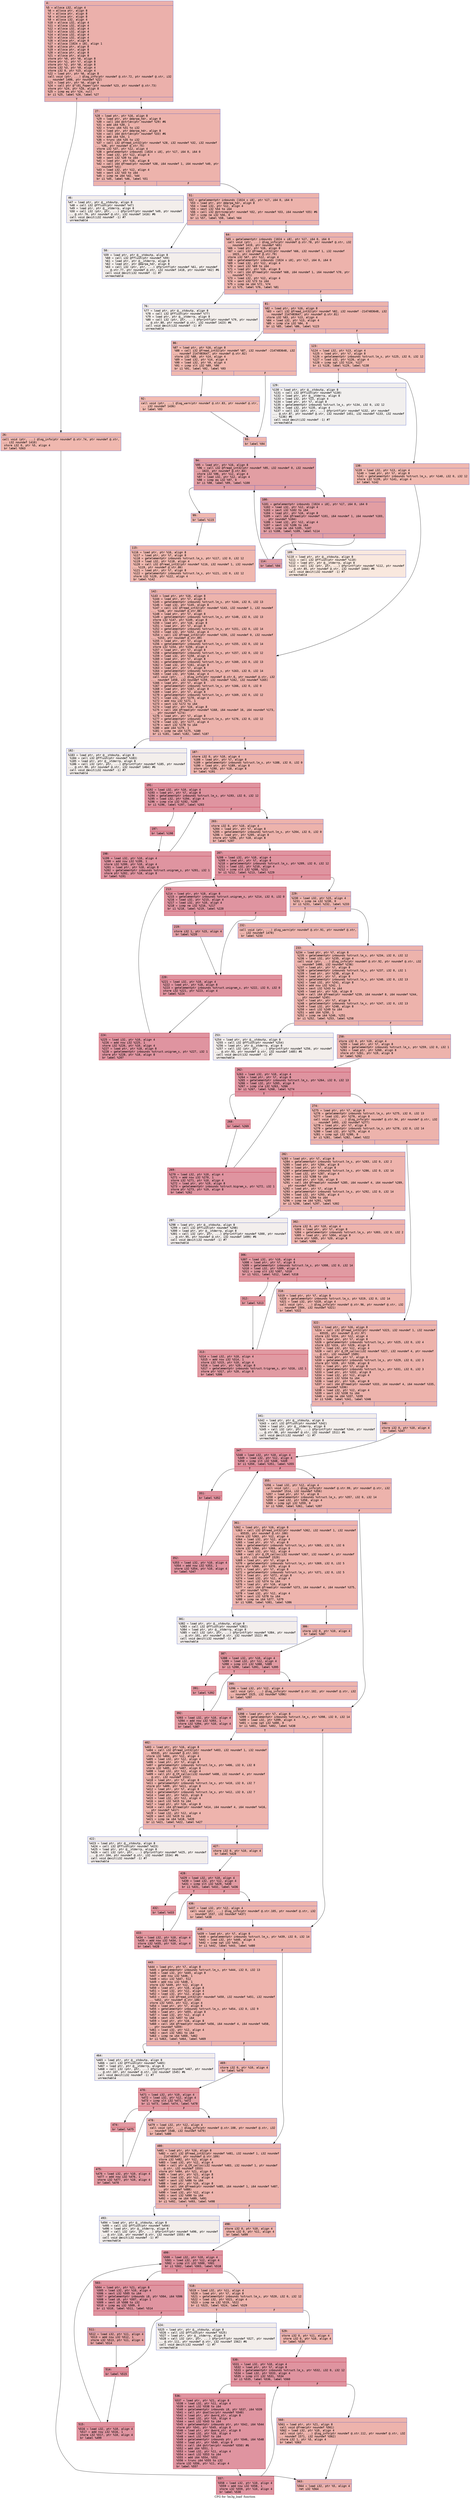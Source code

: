 digraph "CFG for 'lm3g_load' function" {
	label="CFG for 'lm3g_load' function";

	Node0x60000252ead0 [shape=record,color="#3d50c3ff", style=filled, fillcolor="#d24b4070" fontname="Courier",label="{4:\l|  %5 = alloca i32, align 4\l  %6 = alloca ptr, align 8\l  %7 = alloca ptr, align 8\l  %8 = alloca ptr, align 8\l  %9 = alloca i32, align 4\l  %10 = alloca i32, align 4\l  %11 = alloca i32, align 4\l  %12 = alloca i32, align 4\l  %13 = alloca i32, align 4\l  %14 = alloca i32, align 4\l  %15 = alloca i32, align 4\l  %16 = alloca ptr, align 8\l  %17 = alloca [1024 x i8], align 1\l  %18 = alloca ptr, align 8\l  %19 = alloca ptr, align 8\l  %20 = alloca ptr, align 8\l  %21 = alloca ptr, align 8\l  store ptr %0, ptr %6, align 8\l  store ptr %1, ptr %7, align 8\l  store ptr %2, ptr %8, align 8\l  store i32 %3, ptr %9, align 4\l  store i32 0, ptr %15, align 4\l  %22 = load ptr, ptr %6, align 8\l  call void (ptr, ...) @log_info(ptr noundef @.str.72, ptr noundef @.str, i32\l... noundef 1406, ptr noundef %22)\l  %23 = load ptr, ptr %6, align 8\l  %24 = call ptr @\"\\01_fopen\"(ptr noundef %23, ptr noundef @.str.73)\l  store ptr %24, ptr %16, align 8\l  %25 = icmp eq ptr %24, null\l  br i1 %25, label %26, label %27\l|{<s0>T|<s1>F}}"];
	Node0x60000252ead0:s0 -> Node0x60000252ecb0[tooltip="4 -> 26\nProbability 37.50%" ];
	Node0x60000252ead0:s1 -> Node0x60000252ed00[tooltip="4 -> 27\nProbability 62.50%" ];
	Node0x60000252ecb0 [shape=record,color="#3d50c3ff", style=filled, fillcolor="#dc5d4a70" fontname="Courier",label="{26:\l|  call void (ptr, ...) @log_info(ptr noundef @.str.74, ptr noundef @.str,\l... i32 noundef 1410)\l  store i32 0, ptr %5, align 4\l  br label %563\l}"];
	Node0x60000252ecb0 -> Node0x600002530a00[tooltip="26 -> 563\nProbability 100.00%" ];
	Node0x60000252ed00 [shape=record,color="#3d50c3ff", style=filled, fillcolor="#d6524470" fontname="Courier",label="{27:\l|  %28 = load ptr, ptr %16, align 8\l  %29 = load ptr, ptr @darpa_hdr, align 8\l  %30 = call i64 @strlen(ptr noundef %29) #6\l  %31 = add i64 %30, 1\l  %32 = trunc i64 %31 to i32\l  %33 = load ptr, ptr @darpa_hdr, align 8\l  %34 = call i64 @strlen(ptr noundef %33) #6\l  %35 = add i64 %34, 1\l  %36 = trunc i64 %35 to i32\l  %37 = call i32 @fread_int32(ptr noundef %28, i32 noundef %32, i32 noundef\l... %36, ptr noundef @.str.75)\l  store i32 %37, ptr %12, align 4\l  %38 = getelementptr inbounds [1024 x i8], ptr %17, i64 0, i64 0\l  %39 = load i32, ptr %12, align 4\l  %40 = sext i32 %39 to i64\l  %41 = load ptr, ptr %16, align 8\l  %42 = call i64 @fread(ptr noundef %38, i64 noundef 1, i64 noundef %40, ptr\l... noundef %41)\l  %43 = load i32, ptr %12, align 4\l  %44 = sext i32 %43 to i64\l  %45 = icmp ne i64 %42, %44\l  br i1 %45, label %46, label %51\l|{<s0>T|<s1>F}}"];
	Node0x60000252ed00:s0 -> Node0x60000252ed50[tooltip="27 -> 46\nProbability 0.00%" ];
	Node0x60000252ed00:s1 -> Node0x60000252eda0[tooltip="27 -> 51\nProbability 100.00%" ];
	Node0x60000252ed50 [shape=record,color="#3d50c3ff", style=filled, fillcolor="#e5d8d170" fontname="Courier",label="{46:\l|  %47 = load ptr, ptr @__stdoutp, align 8\l  %48 = call i32 @fflush(ptr noundef %47)\l  %49 = load ptr, ptr @__stderrp, align 8\l  %50 = call i32 (ptr, ptr, ...) @fprintf(ptr noundef %49, ptr noundef\l... @.str.76, ptr noundef @.str, i32 noundef 1416) #6\l  call void @exit(i32 noundef -1) #7\l  unreachable\l}"];
	Node0x60000252eda0 [shape=record,color="#3d50c3ff", style=filled, fillcolor="#d6524470" fontname="Courier",label="{51:\l|  %52 = getelementptr inbounds [1024 x i8], ptr %17, i64 0, i64 0\l  %53 = load ptr, ptr @darpa_hdr, align 8\l  %54 = load i32, ptr %12, align 4\l  %55 = sext i32 %54 to i64\l  %56 = call i32 @strncmp(ptr noundef %52, ptr noundef %53, i64 noundef %55) #6\l  %57 = icmp ne i32 %56, 0\l  br i1 %57, label %58, label %64\l|{<s0>T|<s1>F}}"];
	Node0x60000252eda0:s0 -> Node0x60000252edf0[tooltip="51 -> 58\nProbability 0.00%" ];
	Node0x60000252eda0:s1 -> Node0x60000252ee40[tooltip="51 -> 64\nProbability 100.00%" ];
	Node0x60000252edf0 [shape=record,color="#3d50c3ff", style=filled, fillcolor="#e5d8d170" fontname="Courier",label="{58:\l|  %59 = load ptr, ptr @__stdoutp, align 8\l  %60 = call i32 @fflush(ptr noundef %59)\l  %61 = load ptr, ptr @__stderrp, align 8\l  %62 = load ptr, ptr @darpa_hdr, align 8\l  %63 = call i32 (ptr, ptr, ...) @fprintf(ptr noundef %61, ptr noundef\l... @.str.77, ptr noundef @.str, i32 noundef 1418, ptr noundef %62) #6\l  call void @exit(i32 noundef -1) #7\l  unreachable\l}"];
	Node0x60000252ee40 [shape=record,color="#3d50c3ff", style=filled, fillcolor="#d6524470" fontname="Courier",label="{64:\l|  %65 = getelementptr inbounds [1024 x i8], ptr %17, i64 0, i64 0\l  call void (ptr, ...) @log_info(ptr noundef @.str.78, ptr noundef @.str, i32\l... noundef 1419, ptr noundef %65)\l  %66 = load ptr, ptr %16, align 8\l  %67 = call i32 @fread_int32(ptr noundef %66, i32 noundef 1, i32 noundef\l... 1023, ptr noundef @.str.79)\l  store i32 %67, ptr %12, align 4\l  %68 = getelementptr inbounds [1024 x i8], ptr %17, i64 0, i64 0\l  %69 = load i32, ptr %12, align 4\l  %70 = sext i32 %69 to i64\l  %71 = load ptr, ptr %16, align 8\l  %72 = call i64 @fread(ptr noundef %68, i64 noundef 1, i64 noundef %70, ptr\l... noundef %71)\l  %73 = load i32, ptr %12, align 4\l  %74 = sext i32 %73 to i64\l  %75 = icmp ne i64 %72, %74\l  br i1 %75, label %76, label %81\l|{<s0>T|<s1>F}}"];
	Node0x60000252ee40:s0 -> Node0x60000252ee90[tooltip="64 -> 76\nProbability 0.00%" ];
	Node0x60000252ee40:s1 -> Node0x60000252eee0[tooltip="64 -> 81\nProbability 100.00%" ];
	Node0x60000252ee90 [shape=record,color="#3d50c3ff", style=filled, fillcolor="#e5d8d170" fontname="Courier",label="{76:\l|  %77 = load ptr, ptr @__stdoutp, align 8\l  %78 = call i32 @fflush(ptr noundef %77)\l  %79 = load ptr, ptr @__stderrp, align 8\l  %80 = call i32 (ptr, ptr, ...) @fprintf(ptr noundef %79, ptr noundef\l... @.str.80, ptr noundef @.str, i32 noundef 1423) #6\l  call void @exit(i32 noundef -1) #7\l  unreachable\l}"];
	Node0x60000252eee0 [shape=record,color="#3d50c3ff", style=filled, fillcolor="#d6524470" fontname="Courier",label="{81:\l|  %82 = load ptr, ptr %16, align 8\l  %83 = call i32 @fread_int32(ptr noundef %82, i32 noundef -2147483648, i32\l... noundef 2147483647, ptr noundef @.str.81)\l  store i32 %83, ptr %13, align 4\l  %84 = load i32, ptr %13, align 4\l  %85 = icmp sle i32 %84, 0\l  br i1 %85, label %86, label %123\l|{<s0>T|<s1>F}}"];
	Node0x60000252eee0:s0 -> Node0x60000252ef30[tooltip="81 -> 86\nProbability 50.00%" ];
	Node0x60000252eee0:s1 -> Node0x60000252f200[tooltip="81 -> 123\nProbability 50.00%" ];
	Node0x60000252ef30 [shape=record,color="#3d50c3ff", style=filled, fillcolor="#dc5d4a70" fontname="Courier",label="{86:\l|  %87 = load ptr, ptr %16, align 8\l  %88 = call i32 @fread_int32(ptr noundef %87, i32 noundef -2147483648, i32\l... noundef 2147483647, ptr noundef @.str.82)\l  store i32 %88, ptr %14, align 4\l  %89 = load i32, ptr %14, align 4\l  %90 = load i32, ptr %9, align 4\l  %91 = icmp slt i32 %89, %90\l  br i1 %91, label %92, label %93\l|{<s0>T|<s1>F}}"];
	Node0x60000252ef30:s0 -> Node0x60000252ef80[tooltip="86 -> 92\nProbability 50.00%" ];
	Node0x60000252ef30:s1 -> Node0x60000252efd0[tooltip="86 -> 93\nProbability 50.00%" ];
	Node0x60000252ef80 [shape=record,color="#3d50c3ff", style=filled, fillcolor="#e1675170" fontname="Courier",label="{92:\l|  call void (ptr, ...) @log_warn(ptr noundef @.str.83, ptr noundef @.str,\l... i32 noundef 1436)\l  br label %93\l}"];
	Node0x60000252ef80 -> Node0x60000252efd0[tooltip="92 -> 93\nProbability 100.00%" ];
	Node0x60000252efd0 [shape=record,color="#3d50c3ff", style=filled, fillcolor="#dc5d4a70" fontname="Courier",label="{93:\l|  br label %94\l}"];
	Node0x60000252efd0 -> Node0x60000252f020[tooltip="93 -> 94\nProbability 100.00%" ];
	Node0x60000252f020 [shape=record,color="#3d50c3ff", style=filled, fillcolor="#be242e70" fontname="Courier",label="{94:\l|  %95 = load ptr, ptr %16, align 8\l  %96 = call i32 @fread_int32(ptr noundef %95, i32 noundef 0, i32 noundef\l... 1023, ptr noundef @.str.84)\l  store i32 %96, ptr %12, align 4\l  %97 = load i32, ptr %12, align 4\l  %98 = icmp eq i32 %97, 0\l  br i1 %98, label %99, label %100\l|{<s0>T|<s1>F}}"];
	Node0x60000252f020:s0 -> Node0x60000252f070[tooltip="94 -> 99\nProbability 3.12%" ];
	Node0x60000252f020:s1 -> Node0x60000252f0c0[tooltip="94 -> 100\nProbability 96.88%" ];
	Node0x60000252f070 [shape=record,color="#3d50c3ff", style=filled, fillcolor="#dc5d4a70" fontname="Courier",label="{99:\l|  br label %115\l}"];
	Node0x60000252f070 -> Node0x60000252f1b0[tooltip="99 -> 115\nProbability 100.00%" ];
	Node0x60000252f0c0 [shape=record,color="#3d50c3ff", style=filled, fillcolor="#be242e70" fontname="Courier",label="{100:\l|  %101 = getelementptr inbounds [1024 x i8], ptr %17, i64 0, i64 0\l  %102 = load i32, ptr %12, align 4\l  %103 = sext i32 %102 to i64\l  %104 = load ptr, ptr %16, align 8\l  %105 = call i64 @fread(ptr noundef %101, i64 noundef 1, i64 noundef %103,\l... ptr noundef %104)\l  %106 = load i32, ptr %12, align 4\l  %107 = sext i32 %106 to i64\l  %108 = icmp ne i64 %105, %107\l  br i1 %108, label %109, label %114\l|{<s0>T|<s1>F}}"];
	Node0x60000252f0c0:s0 -> Node0x60000252f110[tooltip="100 -> 109\nProbability 0.00%" ];
	Node0x60000252f0c0:s1 -> Node0x60000252f160[tooltip="100 -> 114\nProbability 100.00%" ];
	Node0x60000252f110 [shape=record,color="#3d50c3ff", style=filled, fillcolor="#f2cab570" fontname="Courier",label="{109:\l|  %110 = load ptr, ptr @__stdoutp, align 8\l  %111 = call i32 @fflush(ptr noundef %110)\l  %112 = load ptr, ptr @__stderrp, align 8\l  %113 = call i32 (ptr, ptr, ...) @fprintf(ptr noundef %112, ptr noundef\l... @.str.85, ptr noundef @.str, i32 noundef 1444) #6\l  call void @exit(i32 noundef -1) #7\l  unreachable\l}"];
	Node0x60000252f160 [shape=record,color="#3d50c3ff", style=filled, fillcolor="#be242e70" fontname="Courier",label="{114:\l|  br label %94\l}"];
	Node0x60000252f160 -> Node0x60000252f020[tooltip="114 -> 94\nProbability 100.00%" ];
	Node0x60000252f1b0 [shape=record,color="#3d50c3ff", style=filled, fillcolor="#dc5d4a70" fontname="Courier",label="{115:\l|  %116 = load ptr, ptr %16, align 8\l  %117 = load ptr, ptr %7, align 8\l  %118 = getelementptr inbounds %struct.lm_s, ptr %117, i32 0, i32 12\l  %119 = load i32, ptr %118, align 4\l  %120 = call i32 @fread_int32(ptr noundef %116, i32 noundef 1, i32 noundef\l... %119, ptr noundef @.str.86)\l  %121 = load ptr, ptr %7, align 8\l  %122 = getelementptr inbounds %struct.lm_s, ptr %121, i32 0, i32 12\l  store i32 %120, ptr %122, align 4\l  br label %142\l}"];
	Node0x60000252f1b0 -> Node0x60000252f2f0[tooltip="115 -> 142\nProbability 100.00%" ];
	Node0x60000252f200 [shape=record,color="#3d50c3ff", style=filled, fillcolor="#dc5d4a70" fontname="Courier",label="{123:\l|  %124 = load i32, ptr %13, align 4\l  %125 = load ptr, ptr %7, align 8\l  %126 = getelementptr inbounds %struct.lm_s, ptr %125, i32 0, i32 12\l  %127 = load i32, ptr %126, align 4\l  %128 = icmp sgt i32 %124, %127\l  br i1 %128, label %129, label %138\l|{<s0>T|<s1>F}}"];
	Node0x60000252f200:s0 -> Node0x60000252f250[tooltip="123 -> 129\nProbability 0.00%" ];
	Node0x60000252f200:s1 -> Node0x60000252f2a0[tooltip="123 -> 138\nProbability 100.00%" ];
	Node0x60000252f250 [shape=record,color="#3d50c3ff", style=filled, fillcolor="#e0dbd870" fontname="Courier",label="{129:\l|  %130 = load ptr, ptr @__stdoutp, align 8\l  %131 = call i32 @fflush(ptr noundef %130)\l  %132 = load ptr, ptr @__stderrp, align 8\l  %133 = load i32, ptr %13, align 4\l  %134 = load ptr, ptr %7, align 8\l  %135 = getelementptr inbounds %struct.lm_s, ptr %134, i32 0, i32 12\l  %136 = load i32, ptr %135, align 4\l  %137 = call i32 (ptr, ptr, ...) @fprintf(ptr noundef %132, ptr noundef\l... @.str.87, ptr noundef @.str, i32 noundef 1451, i32 noundef %133, i32 noundef\l... %136) #6\l  call void @exit(i32 noundef -1) #7\l  unreachable\l}"];
	Node0x60000252f2a0 [shape=record,color="#3d50c3ff", style=filled, fillcolor="#dc5d4a70" fontname="Courier",label="{138:\l|  %139 = load i32, ptr %13, align 4\l  %140 = load ptr, ptr %7, align 8\l  %141 = getelementptr inbounds %struct.lm_s, ptr %140, i32 0, i32 12\l  store i32 %139, ptr %141, align 4\l  br label %142\l}"];
	Node0x60000252f2a0 -> Node0x60000252f2f0[tooltip="138 -> 142\nProbability 100.00%" ];
	Node0x60000252f2f0 [shape=record,color="#3d50c3ff", style=filled, fillcolor="#d6524470" fontname="Courier",label="{142:\l|  %143 = load ptr, ptr %16, align 8\l  %144 = load ptr, ptr %7, align 8\l  %145 = getelementptr inbounds %struct.lm_s, ptr %144, i32 0, i32 13\l  %146 = load i32, ptr %145, align 8\l  %147 = call i32 @fread_int32(ptr noundef %143, i32 noundef 1, i32 noundef\l... %146, ptr noundef @.str.88)\l  %148 = load ptr, ptr %7, align 8\l  %149 = getelementptr inbounds %struct.lm_s, ptr %148, i32 0, i32 13\l  store i32 %147, ptr %149, align 8\l  %150 = load ptr, ptr %16, align 8\l  %151 = load ptr, ptr %7, align 8\l  %152 = getelementptr inbounds %struct.lm_s, ptr %151, i32 0, i32 14\l  %153 = load i32, ptr %152, align 4\l  %154 = call i32 @fread_int32(ptr noundef %150, i32 noundef 0, i32 noundef\l... %153, ptr noundef @.str.89)\l  %155 = load ptr, ptr %7, align 8\l  %156 = getelementptr inbounds %struct.lm_s, ptr %155, i32 0, i32 14\l  store i32 %154, ptr %156, align 4\l  %157 = load ptr, ptr %7, align 8\l  %158 = getelementptr inbounds %struct.lm_s, ptr %157, i32 0, i32 12\l  %159 = load i32, ptr %158, align 4\l  %160 = load ptr, ptr %7, align 8\l  %161 = getelementptr inbounds %struct.lm_s, ptr %160, i32 0, i32 13\l  %162 = load i32, ptr %161, align 8\l  %163 = load ptr, ptr %7, align 8\l  %164 = getelementptr inbounds %struct.lm_s, ptr %163, i32 0, i32 14\l  %165 = load i32, ptr %164, align 4\l  call void (ptr, ...) @log_info(ptr noundef @.str.6, ptr noundef @.str, i32\l... noundef 1458, i32 noundef %159, i32 noundef %162, i32 noundef %165)\l  %166 = load ptr, ptr %7, align 8\l  %167 = getelementptr inbounds %struct.lm_s, ptr %166, i32 0, i32 0\l  %168 = load ptr, ptr %167, align 8\l  %169 = load ptr, ptr %7, align 8\l  %170 = getelementptr inbounds %struct.lm_s, ptr %169, i32 0, i32 12\l  %171 = load i32, ptr %170, align 4\l  %172 = add nsw i32 %171, 1\l  %173 = sext i32 %172 to i64\l  %174 = load ptr, ptr %16, align 8\l  %175 = call i64 @fread(ptr noundef %168, i64 noundef 16, i64 noundef %173,\l... ptr noundef %174)\l  %176 = load ptr, ptr %7, align 8\l  %177 = getelementptr inbounds %struct.lm_s, ptr %176, i32 0, i32 12\l  %178 = load i32, ptr %177, align 4\l  %179 = sext i32 %178 to i64\l  %180 = add i64 %179, 1\l  %181 = icmp ne i64 %175, %180\l  br i1 %181, label %182, label %187\l|{<s0>T|<s1>F}}"];
	Node0x60000252f2f0:s0 -> Node0x60000252f340[tooltip="142 -> 182\nProbability 0.00%" ];
	Node0x60000252f2f0:s1 -> Node0x60000252f390[tooltip="142 -> 187\nProbability 100.00%" ];
	Node0x60000252f340 [shape=record,color="#3d50c3ff", style=filled, fillcolor="#e5d8d170" fontname="Courier",label="{182:\l|  %183 = load ptr, ptr @__stdoutp, align 8\l  %184 = call i32 @fflush(ptr noundef %183)\l  %185 = load ptr, ptr @__stderrp, align 8\l  %186 = call i32 (ptr, ptr, ...) @fprintf(ptr noundef %185, ptr noundef\l... @.str.90, ptr noundef @.str, i32 noundef 1464) #6\l  call void @exit(i32 noundef -1) #7\l  unreachable\l}"];
	Node0x60000252f390 [shape=record,color="#3d50c3ff", style=filled, fillcolor="#d6524470" fontname="Courier",label="{187:\l|  store i32 0, ptr %10, align 4\l  %188 = load ptr, ptr %7, align 8\l  %189 = getelementptr inbounds %struct.lm_s, ptr %188, i32 0, i32 0\l  %190 = load ptr, ptr %189, align 8\l  store ptr %190, ptr %18, align 8\l  br label %191\l}"];
	Node0x60000252f390 -> Node0x60000252f3e0[tooltip="187 -> 191\nProbability 100.00%" ];
	Node0x60000252f3e0 [shape=record,color="#b70d28ff", style=filled, fillcolor="#b70d2870" fontname="Courier",label="{191:\l|  %192 = load i32, ptr %10, align 4\l  %193 = load ptr, ptr %7, align 8\l  %194 = getelementptr inbounds %struct.lm_s, ptr %193, i32 0, i32 12\l  %195 = load i32, ptr %194, align 4\l  %196 = icmp sle i32 %192, %195\l  br i1 %196, label %197, label %203\l|{<s0>T|<s1>F}}"];
	Node0x60000252f3e0:s0 -> Node0x60000252f430[tooltip="191 -> 197\nProbability 96.88%" ];
	Node0x60000252f3e0:s1 -> Node0x60000252f4d0[tooltip="191 -> 203\nProbability 3.12%" ];
	Node0x60000252f430 [shape=record,color="#b70d28ff", style=filled, fillcolor="#b70d2870" fontname="Courier",label="{197:\l|  br label %198\l}"];
	Node0x60000252f430 -> Node0x60000252f480[tooltip="197 -> 198\nProbability 100.00%" ];
	Node0x60000252f480 [shape=record,color="#b70d28ff", style=filled, fillcolor="#b70d2870" fontname="Courier",label="{198:\l|  %199 = load i32, ptr %10, align 4\l  %200 = add nsw i32 %199, 1\l  store i32 %200, ptr %10, align 4\l  %201 = load ptr, ptr %18, align 8\l  %202 = getelementptr inbounds %struct.unigram_s, ptr %201, i32 1\l  store ptr %202, ptr %18, align 8\l  br label %191\l}"];
	Node0x60000252f480 -> Node0x60000252f3e0[tooltip="198 -> 191\nProbability 100.00%" ];
	Node0x60000252f4d0 [shape=record,color="#3d50c3ff", style=filled, fillcolor="#d6524470" fontname="Courier",label="{203:\l|  store i32 0, ptr %10, align 4\l  %204 = load ptr, ptr %7, align 8\l  %205 = getelementptr inbounds %struct.lm_s, ptr %204, i32 0, i32 0\l  %206 = load ptr, ptr %205, align 8\l  store ptr %206, ptr %18, align 8\l  br label %207\l}"];
	Node0x60000252f4d0 -> Node0x60000252f520[tooltip="203 -> 207\nProbability 100.00%" ];
	Node0x60000252f520 [shape=record,color="#b70d28ff", style=filled, fillcolor="#b70d2870" fontname="Courier",label="{207:\l|  %208 = load i32, ptr %10, align 4\l  %209 = load ptr, ptr %7, align 8\l  %210 = getelementptr inbounds %struct.lm_s, ptr %209, i32 0, i32 12\l  %211 = load i32, ptr %210, align 4\l  %212 = icmp slt i32 %208, %211\l  br i1 %212, label %213, label %229\l|{<s0>T|<s1>F}}"];
	Node0x60000252f520:s0 -> Node0x60000252f570[tooltip="207 -> 213\nProbability 96.88%" ];
	Node0x60000252f520:s1 -> Node0x60000252f6b0[tooltip="207 -> 229\nProbability 3.12%" ];
	Node0x60000252f570 [shape=record,color="#b70d28ff", style=filled, fillcolor="#b70d2870" fontname="Courier",label="{213:\l|  %214 = load ptr, ptr %18, align 8\l  %215 = getelementptr inbounds %struct.unigram_s, ptr %214, i32 0, i32 0\l  %216 = load i32, ptr %215, align 4\l  %217 = load i32, ptr %10, align 4\l  %218 = icmp ne i32 %216, %217\l  br i1 %218, label %219, label %220\l|{<s0>T|<s1>F}}"];
	Node0x60000252f570:s0 -> Node0x60000252f5c0[tooltip="213 -> 219\nProbability 50.00%" ];
	Node0x60000252f570:s1 -> Node0x60000252f610[tooltip="213 -> 220\nProbability 50.00%" ];
	Node0x60000252f5c0 [shape=record,color="#3d50c3ff", style=filled, fillcolor="#be242e70" fontname="Courier",label="{219:\l|  store i32 1, ptr %15, align 4\l  br label %220\l}"];
	Node0x60000252f5c0 -> Node0x60000252f610[tooltip="219 -> 220\nProbability 100.00%" ];
	Node0x60000252f610 [shape=record,color="#b70d28ff", style=filled, fillcolor="#b70d2870" fontname="Courier",label="{220:\l|  %221 = load i32, ptr %10, align 4\l  %222 = load ptr, ptr %18, align 8\l  %223 = getelementptr inbounds %struct.unigram_s, ptr %222, i32 0, i32 0\l  store i32 %221, ptr %223, align 4\l  br label %224\l}"];
	Node0x60000252f610 -> Node0x60000252f660[tooltip="220 -> 224\nProbability 100.00%" ];
	Node0x60000252f660 [shape=record,color="#b70d28ff", style=filled, fillcolor="#b70d2870" fontname="Courier",label="{224:\l|  %225 = load i32, ptr %10, align 4\l  %226 = add nsw i32 %225, 1\l  store i32 %226, ptr %10, align 4\l  %227 = load ptr, ptr %18, align 8\l  %228 = getelementptr inbounds %struct.unigram_s, ptr %227, i32 1\l  store ptr %228, ptr %18, align 8\l  br label %207\l}"];
	Node0x60000252f660 -> Node0x60000252f520[tooltip="224 -> 207\nProbability 100.00%" ];
	Node0x60000252f6b0 [shape=record,color="#3d50c3ff", style=filled, fillcolor="#d6524470" fontname="Courier",label="{229:\l|  %230 = load i32, ptr %15, align 4\l  %231 = icmp ne i32 %230, 0\l  br i1 %231, label %232, label %233\l|{<s0>T|<s1>F}}"];
	Node0x60000252f6b0:s0 -> Node0x60000252f700[tooltip="229 -> 232\nProbability 62.50%" ];
	Node0x60000252f6b0:s1 -> Node0x60000252f750[tooltip="229 -> 233\nProbability 37.50%" ];
	Node0x60000252f700 [shape=record,color="#3d50c3ff", style=filled, fillcolor="#d8564670" fontname="Courier",label="{232:\l|  call void (ptr, ...) @log_warn(ptr noundef @.str.91, ptr noundef @.str,\l... i32 noundef 1478)\l  br label %233\l}"];
	Node0x60000252f700 -> Node0x60000252f750[tooltip="232 -> 233\nProbability 100.00%" ];
	Node0x60000252f750 [shape=record,color="#3d50c3ff", style=filled, fillcolor="#d6524470" fontname="Courier",label="{233:\l|  %234 = load ptr, ptr %7, align 8\l  %235 = getelementptr inbounds %struct.lm_s, ptr %234, i32 0, i32 12\l  %236 = load i32, ptr %235, align 4\l  call void (ptr, ...) @log_info(ptr noundef @.str.92, ptr noundef @.str, i32\l... noundef 1480, i32 noundef %236)\l  %237 = load ptr, ptr %7, align 8\l  %238 = getelementptr inbounds %struct.lm_s, ptr %237, i32 0, i32 1\l  %239 = load ptr, ptr %238, align 8\l  %240 = load ptr, ptr %7, align 8\l  %241 = getelementptr inbounds %struct.lm_s, ptr %240, i32 0, i32 13\l  %242 = load i32, ptr %241, align 8\l  %243 = add nsw i32 %242, 1\l  %244 = sext i32 %243 to i64\l  %245 = load ptr, ptr %16, align 8\l  %246 = call i64 @fread(ptr noundef %239, i64 noundef 8, i64 noundef %244,\l... ptr noundef %245)\l  %247 = load ptr, ptr %7, align 8\l  %248 = getelementptr inbounds %struct.lm_s, ptr %247, i32 0, i32 13\l  %249 = load i32, ptr %248, align 8\l  %250 = sext i32 %249 to i64\l  %251 = add i64 %250, 1\l  %252 = icmp ne i64 %246, %251\l  br i1 %252, label %253, label %258\l|{<s0>T|<s1>F}}"];
	Node0x60000252f750:s0 -> Node0x60000252f7a0[tooltip="233 -> 253\nProbability 0.00%" ];
	Node0x60000252f750:s1 -> Node0x60000252f7f0[tooltip="233 -> 258\nProbability 100.00%" ];
	Node0x60000252f7a0 [shape=record,color="#3d50c3ff", style=filled, fillcolor="#e5d8d170" fontname="Courier",label="{253:\l|  %254 = load ptr, ptr @__stdoutp, align 8\l  %255 = call i32 @fflush(ptr noundef %254)\l  %256 = load ptr, ptr @__stderrp, align 8\l  %257 = call i32 (ptr, ptr, ...) @fprintf(ptr noundef %256, ptr noundef\l... @.str.93, ptr noundef @.str, i32 noundef 1485) #6\l  call void @exit(i32 noundef -1) #7\l  unreachable\l}"];
	Node0x60000252f7f0 [shape=record,color="#3d50c3ff", style=filled, fillcolor="#d6524470" fontname="Courier",label="{258:\l|  store i32 0, ptr %10, align 4\l  %259 = load ptr, ptr %7, align 8\l  %260 = getelementptr inbounds %struct.lm_s, ptr %259, i32 0, i32 1\l  %261 = load ptr, ptr %260, align 8\l  store ptr %261, ptr %19, align 8\l  br label %262\l}"];
	Node0x60000252f7f0 -> Node0x60000252f840[tooltip="258 -> 262\nProbability 100.00%" ];
	Node0x60000252f840 [shape=record,color="#b70d28ff", style=filled, fillcolor="#b70d2870" fontname="Courier",label="{262:\l|  %263 = load i32, ptr %10, align 4\l  %264 = load ptr, ptr %7, align 8\l  %265 = getelementptr inbounds %struct.lm_s, ptr %264, i32 0, i32 13\l  %266 = load i32, ptr %265, align 8\l  %267 = icmp sle i32 %263, %266\l  br i1 %267, label %268, label %274\l|{<s0>T|<s1>F}}"];
	Node0x60000252f840:s0 -> Node0x60000252f890[tooltip="262 -> 268\nProbability 96.88%" ];
	Node0x60000252f840:s1 -> Node0x60000252f930[tooltip="262 -> 274\nProbability 3.12%" ];
	Node0x60000252f890 [shape=record,color="#b70d28ff", style=filled, fillcolor="#b70d2870" fontname="Courier",label="{268:\l|  br label %269\l}"];
	Node0x60000252f890 -> Node0x60000252f8e0[tooltip="268 -> 269\nProbability 100.00%" ];
	Node0x60000252f8e0 [shape=record,color="#b70d28ff", style=filled, fillcolor="#b70d2870" fontname="Courier",label="{269:\l|  %270 = load i32, ptr %10, align 4\l  %271 = add nsw i32 %270, 1\l  store i32 %271, ptr %10, align 4\l  %272 = load ptr, ptr %19, align 8\l  %273 = getelementptr inbounds %struct.bigram_s, ptr %272, i32 1\l  store ptr %273, ptr %19, align 8\l  br label %262\l}"];
	Node0x60000252f8e0 -> Node0x60000252f840[tooltip="269 -> 262\nProbability 100.00%" ];
	Node0x60000252f930 [shape=record,color="#3d50c3ff", style=filled, fillcolor="#d6524470" fontname="Courier",label="{274:\l|  %275 = load ptr, ptr %7, align 8\l  %276 = getelementptr inbounds %struct.lm_s, ptr %275, i32 0, i32 13\l  %277 = load i32, ptr %276, align 8\l  call void (ptr, ...) @log_info(ptr noundef @.str.94, ptr noundef @.str, i32\l... noundef 1493, i32 noundef %277)\l  %278 = load ptr, ptr %7, align 8\l  %279 = getelementptr inbounds %struct.lm_s, ptr %278, i32 0, i32 14\l  %280 = load i32, ptr %279, align 4\l  %281 = icmp sgt i32 %280, 0\l  br i1 %281, label %282, label %322\l|{<s0>T|<s1>F}}"];
	Node0x60000252f930:s0 -> Node0x60000252f980[tooltip="274 -> 282\nProbability 62.50%" ];
	Node0x60000252f930:s1 -> Node0x60000252fbb0[tooltip="274 -> 322\nProbability 37.50%" ];
	Node0x60000252f980 [shape=record,color="#3d50c3ff", style=filled, fillcolor="#d8564670" fontname="Courier",label="{282:\l|  %283 = load ptr, ptr %7, align 8\l  %284 = getelementptr inbounds %struct.lm_s, ptr %283, i32 0, i32 2\l  %285 = load ptr, ptr %284, align 8\l  %286 = load ptr, ptr %7, align 8\l  %287 = getelementptr inbounds %struct.lm_s, ptr %286, i32 0, i32 14\l  %288 = load i32, ptr %287, align 4\l  %289 = sext i32 %288 to i64\l  %290 = load ptr, ptr %16, align 8\l  %291 = call i64 @fread(ptr noundef %285, i64 noundef 4, i64 noundef %289,\l... ptr noundef %290)\l  %292 = load ptr, ptr %7, align 8\l  %293 = getelementptr inbounds %struct.lm_s, ptr %292, i32 0, i32 14\l  %294 = load i32, ptr %293, align 4\l  %295 = sext i32 %294 to i64\l  %296 = icmp ne i64 %291, %295\l  br i1 %296, label %297, label %302\l|{<s0>T|<s1>F}}"];
	Node0x60000252f980:s0 -> Node0x60000252f9d0[tooltip="282 -> 297\nProbability 0.00%" ];
	Node0x60000252f980:s1 -> Node0x60000252fa20[tooltip="282 -> 302\nProbability 100.00%" ];
	Node0x60000252f9d0 [shape=record,color="#3d50c3ff", style=filled, fillcolor="#e3d9d370" fontname="Courier",label="{297:\l|  %298 = load ptr, ptr @__stdoutp, align 8\l  %299 = call i32 @fflush(ptr noundef %298)\l  %300 = load ptr, ptr @__stderrp, align 8\l  %301 = call i32 (ptr, ptr, ...) @fprintf(ptr noundef %300, ptr noundef\l... @.str.95, ptr noundef @.str, i32 noundef 1499) #6\l  call void @exit(i32 noundef -1) #7\l  unreachable\l}"];
	Node0x60000252fa20 [shape=record,color="#3d50c3ff", style=filled, fillcolor="#d8564670" fontname="Courier",label="{302:\l|  store i32 0, ptr %10, align 4\l  %303 = load ptr, ptr %7, align 8\l  %304 = getelementptr inbounds %struct.lm_s, ptr %303, i32 0, i32 2\l  %305 = load ptr, ptr %304, align 8\l  store ptr %305, ptr %20, align 8\l  br label %306\l}"];
	Node0x60000252fa20 -> Node0x60000252fa70[tooltip="302 -> 306\nProbability 100.00%" ];
	Node0x60000252fa70 [shape=record,color="#b70d28ff", style=filled, fillcolor="#bb1b2c70" fontname="Courier",label="{306:\l|  %307 = load i32, ptr %10, align 4\l  %308 = load ptr, ptr %7, align 8\l  %309 = getelementptr inbounds %struct.lm_s, ptr %308, i32 0, i32 14\l  %310 = load i32, ptr %309, align 4\l  %311 = icmp slt i32 %307, %310\l  br i1 %311, label %312, label %318\l|{<s0>T|<s1>F}}"];
	Node0x60000252fa70:s0 -> Node0x60000252fac0[tooltip="306 -> 312\nProbability 96.88%" ];
	Node0x60000252fa70:s1 -> Node0x60000252fb60[tooltip="306 -> 318\nProbability 3.12%" ];
	Node0x60000252fac0 [shape=record,color="#b70d28ff", style=filled, fillcolor="#bb1b2c70" fontname="Courier",label="{312:\l|  br label %313\l}"];
	Node0x60000252fac0 -> Node0x60000252fb10[tooltip="312 -> 313\nProbability 100.00%" ];
	Node0x60000252fb10 [shape=record,color="#b70d28ff", style=filled, fillcolor="#bb1b2c70" fontname="Courier",label="{313:\l|  %314 = load i32, ptr %10, align 4\l  %315 = add nsw i32 %314, 1\l  store i32 %315, ptr %10, align 4\l  %316 = load ptr, ptr %20, align 8\l  %317 = getelementptr inbounds %struct.trigram_s, ptr %316, i32 1\l  store ptr %317, ptr %20, align 8\l  br label %306\l}"];
	Node0x60000252fb10 -> Node0x60000252fa70[tooltip="313 -> 306\nProbability 100.00%" ];
	Node0x60000252fb60 [shape=record,color="#3d50c3ff", style=filled, fillcolor="#d8564670" fontname="Courier",label="{318:\l|  %319 = load ptr, ptr %7, align 8\l  %320 = getelementptr inbounds %struct.lm_s, ptr %319, i32 0, i32 14\l  %321 = load i32, ptr %320, align 4\l  call void (ptr, ...) @log_info(ptr noundef @.str.96, ptr noundef @.str, i32\l... noundef 1504, i32 noundef %321)\l  br label %322\l}"];
	Node0x60000252fb60 -> Node0x60000252fbb0[tooltip="318 -> 322\nProbability 100.00%" ];
	Node0x60000252fbb0 [shape=record,color="#3d50c3ff", style=filled, fillcolor="#d6524470" fontname="Courier",label="{322:\l|  %323 = load ptr, ptr %16, align 8\l  %324 = call i32 @fread_int32(ptr noundef %323, i32 noundef 1, i32 noundef\l... 65535, ptr noundef @.str.97)\l  store i32 %324, ptr %12, align 4\l  %325 = load ptr, ptr %7, align 8\l  %326 = getelementptr inbounds %struct.lm_s, ptr %325, i32 0, i32 4\l  store i32 %324, ptr %326, align 8\l  %327 = load i32, ptr %12, align 4\l  %328 = call ptr @_CM_calloc(i32 noundef %327, i32 noundef 4, ptr noundef\l... @.str, i32 noundef 1509)\l  %329 = load ptr, ptr %7, align 8\l  %330 = getelementptr inbounds %struct.lm_s, ptr %329, i32 0, i32 3\l  store ptr %328, ptr %330, align 8\l  %331 = load ptr, ptr %7, align 8\l  %332 = getelementptr inbounds %struct.lm_s, ptr %331, i32 0, i32 3\l  %333 = load ptr, ptr %332, align 8\l  %334 = load i32, ptr %12, align 4\l  %335 = sext i32 %334 to i64\l  %336 = load ptr, ptr %16, align 8\l  %337 = call i64 @fread(ptr noundef %333, i64 noundef 4, i64 noundef %335,\l... ptr noundef %336)\l  %338 = load i32, ptr %12, align 4\l  %339 = sext i32 %338 to i64\l  %340 = icmp ne i64 %337, %339\l  br i1 %340, label %341, label %346\l|{<s0>T|<s1>F}}"];
	Node0x60000252fbb0:s0 -> Node0x60000252fc00[tooltip="322 -> 341\nProbability 0.00%" ];
	Node0x60000252fbb0:s1 -> Node0x60000252fc50[tooltip="322 -> 346\nProbability 100.00%" ];
	Node0x60000252fc00 [shape=record,color="#3d50c3ff", style=filled, fillcolor="#e5d8d170" fontname="Courier",label="{341:\l|  %342 = load ptr, ptr @__stdoutp, align 8\l  %343 = call i32 @fflush(ptr noundef %342)\l  %344 = load ptr, ptr @__stderrp, align 8\l  %345 = call i32 (ptr, ptr, ...) @fprintf(ptr noundef %344, ptr noundef\l... @.str.98, ptr noundef @.str, i32 noundef 1511) #6\l  call void @exit(i32 noundef -1) #7\l  unreachable\l}"];
	Node0x60000252fc50 [shape=record,color="#3d50c3ff", style=filled, fillcolor="#d6524470" fontname="Courier",label="{346:\l|  store i32 0, ptr %10, align 4\l  br label %347\l}"];
	Node0x60000252fc50 -> Node0x60000252fca0[tooltip="346 -> 347\nProbability 100.00%" ];
	Node0x60000252fca0 [shape=record,color="#b70d28ff", style=filled, fillcolor="#b70d2870" fontname="Courier",label="{347:\l|  %348 = load i32, ptr %10, align 4\l  %349 = load i32, ptr %12, align 4\l  %350 = icmp slt i32 %348, %349\l  br i1 %350, label %351, label %355\l|{<s0>T|<s1>F}}"];
	Node0x60000252fca0:s0 -> Node0x60000252fcf0[tooltip="347 -> 351\nProbability 96.88%" ];
	Node0x60000252fca0:s1 -> Node0x60000252fd90[tooltip="347 -> 355\nProbability 3.12%" ];
	Node0x60000252fcf0 [shape=record,color="#b70d28ff", style=filled, fillcolor="#b70d2870" fontname="Courier",label="{351:\l|  br label %352\l}"];
	Node0x60000252fcf0 -> Node0x60000252fd40[tooltip="351 -> 352\nProbability 100.00%" ];
	Node0x60000252fd40 [shape=record,color="#b70d28ff", style=filled, fillcolor="#b70d2870" fontname="Courier",label="{352:\l|  %353 = load i32, ptr %10, align 4\l  %354 = add nsw i32 %353, 1\l  store i32 %354, ptr %10, align 4\l  br label %347\l}"];
	Node0x60000252fd40 -> Node0x60000252fca0[tooltip="352 -> 347\nProbability 100.00%" ];
	Node0x60000252fd90 [shape=record,color="#3d50c3ff", style=filled, fillcolor="#d6524470" fontname="Courier",label="{355:\l|  %356 = load i32, ptr %12, align 4\l  call void (ptr, ...) @log_info(ptr noundef @.str.99, ptr noundef @.str, i32\l... noundef 1514, i32 noundef %356)\l  %357 = load ptr, ptr %7, align 8\l  %358 = getelementptr inbounds %struct.lm_s, ptr %357, i32 0, i32 14\l  %359 = load i32, ptr %358, align 4\l  %360 = icmp sgt i32 %359, 0\l  br i1 %360, label %361, label %397\l|{<s0>T|<s1>F}}"];
	Node0x60000252fd90:s0 -> Node0x60000252fde0[tooltip="355 -> 361\nProbability 62.50%" ];
	Node0x60000252fd90:s1 -> Node0x600002530050[tooltip="355 -> 397\nProbability 37.50%" ];
	Node0x60000252fde0 [shape=record,color="#3d50c3ff", style=filled, fillcolor="#d8564670" fontname="Courier",label="{361:\l|  %362 = load ptr, ptr %16, align 8\l  %363 = call i32 @fread_int32(ptr noundef %362, i32 noundef 1, i32 noundef\l... 65535, ptr noundef @.str.100)\l  store i32 %363, ptr %12, align 4\l  %364 = load i32, ptr %12, align 4\l  %365 = load ptr, ptr %7, align 8\l  %366 = getelementptr inbounds %struct.lm_s, ptr %365, i32 0, i32 6\l  store i32 %364, ptr %366, align 8\l  %367 = load i32, ptr %12, align 4\l  %368 = call ptr @_CM_calloc(i32 noundef %367, i32 noundef 4, ptr noundef\l... @.str, i32 noundef 1520)\l  %369 = load ptr, ptr %7, align 8\l  %370 = getelementptr inbounds %struct.lm_s, ptr %369, i32 0, i32 5\l  store ptr %368, ptr %370, align 8\l  %371 = load ptr, ptr %7, align 8\l  %372 = getelementptr inbounds %struct.lm_s, ptr %371, i32 0, i32 5\l  %373 = load ptr, ptr %372, align 8\l  %374 = load i32, ptr %12, align 4\l  %375 = sext i32 %374 to i64\l  %376 = load ptr, ptr %16, align 8\l  %377 = call i64 @fread(ptr noundef %373, i64 noundef 4, i64 noundef %375,\l... ptr noundef %376)\l  %378 = load i32, ptr %12, align 4\l  %379 = sext i32 %378 to i64\l  %380 = icmp ne i64 %377, %379\l  br i1 %380, label %381, label %386\l|{<s0>T|<s1>F}}"];
	Node0x60000252fde0:s0 -> Node0x60000252fe30[tooltip="361 -> 381\nProbability 0.00%" ];
	Node0x60000252fde0:s1 -> Node0x60000252fe80[tooltip="361 -> 386\nProbability 100.00%" ];
	Node0x60000252fe30 [shape=record,color="#3d50c3ff", style=filled, fillcolor="#e3d9d370" fontname="Courier",label="{381:\l|  %382 = load ptr, ptr @__stdoutp, align 8\l  %383 = call i32 @fflush(ptr noundef %382)\l  %384 = load ptr, ptr @__stderrp, align 8\l  %385 = call i32 (ptr, ptr, ...) @fprintf(ptr noundef %384, ptr noundef\l... @.str.101, ptr noundef @.str, i32 noundef 1522) #6\l  call void @exit(i32 noundef -1) #7\l  unreachable\l}"];
	Node0x60000252fe80 [shape=record,color="#3d50c3ff", style=filled, fillcolor="#d8564670" fontname="Courier",label="{386:\l|  store i32 0, ptr %10, align 4\l  br label %387\l}"];
	Node0x60000252fe80 -> Node0x60000252fed0[tooltip="386 -> 387\nProbability 100.00%" ];
	Node0x60000252fed0 [shape=record,color="#b70d28ff", style=filled, fillcolor="#bb1b2c70" fontname="Courier",label="{387:\l|  %388 = load i32, ptr %10, align 4\l  %389 = load i32, ptr %12, align 4\l  %390 = icmp slt i32 %388, %389\l  br i1 %390, label %391, label %395\l|{<s0>T|<s1>F}}"];
	Node0x60000252fed0:s0 -> Node0x60000252ff20[tooltip="387 -> 391\nProbability 96.88%" ];
	Node0x60000252fed0:s1 -> Node0x600002530000[tooltip="387 -> 395\nProbability 3.12%" ];
	Node0x60000252ff20 [shape=record,color="#b70d28ff", style=filled, fillcolor="#bb1b2c70" fontname="Courier",label="{391:\l|  br label %392\l}"];
	Node0x60000252ff20 -> Node0x60000252ff70[tooltip="391 -> 392\nProbability 100.00%" ];
	Node0x60000252ff70 [shape=record,color="#b70d28ff", style=filled, fillcolor="#bb1b2c70" fontname="Courier",label="{392:\l|  %393 = load i32, ptr %10, align 4\l  %394 = add nsw i32 %393, 1\l  store i32 %394, ptr %10, align 4\l  br label %387\l}"];
	Node0x60000252ff70 -> Node0x60000252fed0[tooltip="392 -> 387\nProbability 100.00%" ];
	Node0x600002530000 [shape=record,color="#3d50c3ff", style=filled, fillcolor="#d8564670" fontname="Courier",label="{395:\l|  %396 = load i32, ptr %12, align 4\l  call void (ptr, ...) @log_info(ptr noundef @.str.102, ptr noundef @.str, i32\l... noundef 1525, i32 noundef %396)\l  br label %397\l}"];
	Node0x600002530000 -> Node0x600002530050[tooltip="395 -> 397\nProbability 100.00%" ];
	Node0x600002530050 [shape=record,color="#3d50c3ff", style=filled, fillcolor="#d6524470" fontname="Courier",label="{397:\l|  %398 = load ptr, ptr %7, align 8\l  %399 = getelementptr inbounds %struct.lm_s, ptr %398, i32 0, i32 14\l  %400 = load i32, ptr %399, align 4\l  %401 = icmp sgt i32 %400, 0\l  br i1 %401, label %402, label %438\l|{<s0>T|<s1>F}}"];
	Node0x600002530050:s0 -> Node0x6000025300a0[tooltip="397 -> 402\nProbability 62.50%" ];
	Node0x600002530050:s1 -> Node0x6000025302d0[tooltip="397 -> 438\nProbability 37.50%" ];
	Node0x6000025300a0 [shape=record,color="#3d50c3ff", style=filled, fillcolor="#d8564670" fontname="Courier",label="{402:\l|  %403 = load ptr, ptr %16, align 8\l  %404 = call i32 @fread_int32(ptr noundef %403, i32 noundef 1, i32 noundef\l... 65535, ptr noundef @.str.103)\l  store i32 %404, ptr %12, align 4\l  %405 = load i32, ptr %12, align 4\l  %406 = load ptr, ptr %7, align 8\l  %407 = getelementptr inbounds %struct.lm_s, ptr %406, i32 0, i32 8\l  store i32 %405, ptr %407, align 8\l  %408 = load i32, ptr %12, align 4\l  %409 = call ptr @_CM_calloc(i32 noundef %408, i32 noundef 4, ptr noundef\l... @.str, i32 noundef 1532)\l  %410 = load ptr, ptr %7, align 8\l  %411 = getelementptr inbounds %struct.lm_s, ptr %410, i32 0, i32 7\l  store ptr %409, ptr %411, align 8\l  %412 = load ptr, ptr %7, align 8\l  %413 = getelementptr inbounds %struct.lm_s, ptr %412, i32 0, i32 7\l  %414 = load ptr, ptr %413, align 8\l  %415 = load i32, ptr %12, align 4\l  %416 = sext i32 %415 to i64\l  %417 = load ptr, ptr %16, align 8\l  %418 = call i64 @fread(ptr noundef %414, i64 noundef 4, i64 noundef %416,\l... ptr noundef %417)\l  %419 = load i32, ptr %12, align 4\l  %420 = sext i32 %419 to i64\l  %421 = icmp ne i64 %418, %420\l  br i1 %421, label %422, label %427\l|{<s0>T|<s1>F}}"];
	Node0x6000025300a0:s0 -> Node0x6000025300f0[tooltip="402 -> 422\nProbability 0.00%" ];
	Node0x6000025300a0:s1 -> Node0x600002530140[tooltip="402 -> 427\nProbability 100.00%" ];
	Node0x6000025300f0 [shape=record,color="#3d50c3ff", style=filled, fillcolor="#e3d9d370" fontname="Courier",label="{422:\l|  %423 = load ptr, ptr @__stdoutp, align 8\l  %424 = call i32 @fflush(ptr noundef %423)\l  %425 = load ptr, ptr @__stderrp, align 8\l  %426 = call i32 (ptr, ptr, ...) @fprintf(ptr noundef %425, ptr noundef\l... @.str.104, ptr noundef @.str, i32 noundef 1534) #6\l  call void @exit(i32 noundef -1) #7\l  unreachable\l}"];
	Node0x600002530140 [shape=record,color="#3d50c3ff", style=filled, fillcolor="#d8564670" fontname="Courier",label="{427:\l|  store i32 0, ptr %10, align 4\l  br label %428\l}"];
	Node0x600002530140 -> Node0x600002530190[tooltip="427 -> 428\nProbability 100.00%" ];
	Node0x600002530190 [shape=record,color="#b70d28ff", style=filled, fillcolor="#bb1b2c70" fontname="Courier",label="{428:\l|  %429 = load i32, ptr %10, align 4\l  %430 = load i32, ptr %12, align 4\l  %431 = icmp slt i32 %429, %430\l  br i1 %431, label %432, label %436\l|{<s0>T|<s1>F}}"];
	Node0x600002530190:s0 -> Node0x6000025301e0[tooltip="428 -> 432\nProbability 96.88%" ];
	Node0x600002530190:s1 -> Node0x600002530280[tooltip="428 -> 436\nProbability 3.12%" ];
	Node0x6000025301e0 [shape=record,color="#b70d28ff", style=filled, fillcolor="#bb1b2c70" fontname="Courier",label="{432:\l|  br label %433\l}"];
	Node0x6000025301e0 -> Node0x600002530230[tooltip="432 -> 433\nProbability 100.00%" ];
	Node0x600002530230 [shape=record,color="#b70d28ff", style=filled, fillcolor="#bb1b2c70" fontname="Courier",label="{433:\l|  %434 = load i32, ptr %10, align 4\l  %435 = add nsw i32 %434, 1\l  store i32 %435, ptr %10, align 4\l  br label %428\l}"];
	Node0x600002530230 -> Node0x600002530190[tooltip="433 -> 428\nProbability 100.00%" ];
	Node0x600002530280 [shape=record,color="#3d50c3ff", style=filled, fillcolor="#d8564670" fontname="Courier",label="{436:\l|  %437 = load i32, ptr %12, align 4\l  call void (ptr, ...) @log_info(ptr noundef @.str.105, ptr noundef @.str, i32\l... noundef 1537, i32 noundef %437)\l  br label %438\l}"];
	Node0x600002530280 -> Node0x6000025302d0[tooltip="436 -> 438\nProbability 100.00%" ];
	Node0x6000025302d0 [shape=record,color="#3d50c3ff", style=filled, fillcolor="#d6524470" fontname="Courier",label="{438:\l|  %439 = load ptr, ptr %7, align 8\l  %440 = getelementptr inbounds %struct.lm_s, ptr %439, i32 0, i32 14\l  %441 = load i32, ptr %440, align 4\l  %442 = icmp sgt i32 %441, 0\l  br i1 %442, label %443, label %480\l|{<s0>T|<s1>F}}"];
	Node0x6000025302d0:s0 -> Node0x600002530320[tooltip="438 -> 443\nProbability 62.50%" ];
	Node0x6000025302d0:s1 -> Node0x600002530550[tooltip="438 -> 480\nProbability 37.50%" ];
	Node0x600002530320 [shape=record,color="#3d50c3ff", style=filled, fillcolor="#d8564670" fontname="Courier",label="{443:\l|  %444 = load ptr, ptr %7, align 8\l  %445 = getelementptr inbounds %struct.lm_s, ptr %444, i32 0, i32 13\l  %446 = load i32, ptr %445, align 8\l  %447 = add nsw i32 %446, 1\l  %448 = sdiv i32 %447, 512\l  %449 = add nsw i32 %448, 1\l  store i32 %449, ptr %12, align 4\l  %450 = load ptr, ptr %16, align 8\l  %451 = load i32, ptr %12, align 4\l  %452 = load i32, ptr %12, align 4\l  %453 = call i32 @fread_int32(ptr noundef %450, i32 noundef %451, i32 noundef\l... %452, ptr noundef @.str.106)\l  store i32 %453, ptr %12, align 4\l  %454 = load ptr, ptr %7, align 8\l  %455 = getelementptr inbounds %struct.lm_s, ptr %454, i32 0, i32 9\l  %456 = load ptr, ptr %455, align 8\l  %457 = load i32, ptr %12, align 4\l  %458 = sext i32 %457 to i64\l  %459 = load ptr, ptr %16, align 8\l  %460 = call i64 @fread(ptr noundef %456, i64 noundef 4, i64 noundef %458,\l... ptr noundef %459)\l  %461 = load i32, ptr %12, align 4\l  %462 = sext i32 %461 to i64\l  %463 = icmp ne i64 %460, %462\l  br i1 %463, label %464, label %469\l|{<s0>T|<s1>F}}"];
	Node0x600002530320:s0 -> Node0x600002530370[tooltip="443 -> 464\nProbability 0.00%" ];
	Node0x600002530320:s1 -> Node0x6000025303c0[tooltip="443 -> 469\nProbability 100.00%" ];
	Node0x600002530370 [shape=record,color="#3d50c3ff", style=filled, fillcolor="#e3d9d370" fontname="Courier",label="{464:\l|  %465 = load ptr, ptr @__stdoutp, align 8\l  %466 = call i32 @fflush(ptr noundef %465)\l  %467 = load ptr, ptr @__stderrp, align 8\l  %468 = call i32 (ptr, ptr, ...) @fprintf(ptr noundef %467, ptr noundef\l... @.str.107, ptr noundef @.str, i32 noundef 1545) #6\l  call void @exit(i32 noundef -1) #7\l  unreachable\l}"];
	Node0x6000025303c0 [shape=record,color="#3d50c3ff", style=filled, fillcolor="#d8564670" fontname="Courier",label="{469:\l|  store i32 0, ptr %10, align 4\l  br label %470\l}"];
	Node0x6000025303c0 -> Node0x600002530410[tooltip="469 -> 470\nProbability 100.00%" ];
	Node0x600002530410 [shape=record,color="#b70d28ff", style=filled, fillcolor="#bb1b2c70" fontname="Courier",label="{470:\l|  %471 = load i32, ptr %10, align 4\l  %472 = load i32, ptr %12, align 4\l  %473 = icmp slt i32 %471, %472\l  br i1 %473, label %474, label %478\l|{<s0>T|<s1>F}}"];
	Node0x600002530410:s0 -> Node0x600002530460[tooltip="470 -> 474\nProbability 96.88%" ];
	Node0x600002530410:s1 -> Node0x600002530500[tooltip="470 -> 478\nProbability 3.12%" ];
	Node0x600002530460 [shape=record,color="#b70d28ff", style=filled, fillcolor="#bb1b2c70" fontname="Courier",label="{474:\l|  br label %475\l}"];
	Node0x600002530460 -> Node0x6000025304b0[tooltip="474 -> 475\nProbability 100.00%" ];
	Node0x6000025304b0 [shape=record,color="#b70d28ff", style=filled, fillcolor="#bb1b2c70" fontname="Courier",label="{475:\l|  %476 = load i32, ptr %10, align 4\l  %477 = add nsw i32 %476, 1\l  store i32 %477, ptr %10, align 4\l  br label %470\l}"];
	Node0x6000025304b0 -> Node0x600002530410[tooltip="475 -> 470\nProbability 100.00%" ];
	Node0x600002530500 [shape=record,color="#3d50c3ff", style=filled, fillcolor="#d8564670" fontname="Courier",label="{478:\l|  %479 = load i32, ptr %12, align 4\l  call void (ptr, ...) @log_info(ptr noundef @.str.108, ptr noundef @.str, i32\l... noundef 1548, i32 noundef %479)\l  br label %480\l}"];
	Node0x600002530500 -> Node0x600002530550[tooltip="478 -> 480\nProbability 100.00%" ];
	Node0x600002530550 [shape=record,color="#3d50c3ff", style=filled, fillcolor="#d6524470" fontname="Courier",label="{480:\l|  %481 = load ptr, ptr %16, align 8\l  %482 = call i32 @fread_int32(ptr noundef %481, i32 noundef 1, i32 noundef\l... 2147483647, ptr noundef @.str.109)\l  store i32 %482, ptr %12, align 4\l  %483 = load i32, ptr %12, align 4\l  %484 = call ptr @_CM_calloc(i32 noundef %483, i32 noundef 1, ptr noundef\l... @.str, i32 noundef 1553)\l  store ptr %484, ptr %21, align 8\l  %485 = load ptr, ptr %21, align 8\l  %486 = load i32, ptr %12, align 4\l  %487 = sext i32 %486 to i64\l  %488 = load ptr, ptr %16, align 8\l  %489 = call i64 @fread(ptr noundef %485, i64 noundef 1, i64 noundef %487,\l... ptr noundef %488)\l  %490 = load i32, ptr %12, align 4\l  %491 = sext i32 %490 to i64\l  %492 = icmp ne i64 %489, %491\l  br i1 %492, label %493, label %498\l|{<s0>T|<s1>F}}"];
	Node0x600002530550:s0 -> Node0x6000025305a0[tooltip="480 -> 493\nProbability 0.00%" ];
	Node0x600002530550:s1 -> Node0x6000025305f0[tooltip="480 -> 498\nProbability 100.00%" ];
	Node0x6000025305a0 [shape=record,color="#3d50c3ff", style=filled, fillcolor="#e5d8d170" fontname="Courier",label="{493:\l|  %494 = load ptr, ptr @__stdoutp, align 8\l  %495 = call i32 @fflush(ptr noundef %494)\l  %496 = load ptr, ptr @__stderrp, align 8\l  %497 = call i32 (ptr, ptr, ...) @fprintf(ptr noundef %496, ptr noundef\l... @.str.110, ptr noundef @.str, i32 noundef 1555) #6\l  call void @exit(i32 noundef -1) #7\l  unreachable\l}"];
	Node0x6000025305f0 [shape=record,color="#3d50c3ff", style=filled, fillcolor="#d6524470" fontname="Courier",label="{498:\l|  store i32 0, ptr %10, align 4\l  store i32 0, ptr %11, align 4\l  br label %499\l}"];
	Node0x6000025305f0 -> Node0x600002530640[tooltip="498 -> 499\nProbability 100.00%" ];
	Node0x600002530640 [shape=record,color="#b70d28ff", style=filled, fillcolor="#b70d2870" fontname="Courier",label="{499:\l|  %500 = load i32, ptr %10, align 4\l  %501 = load i32, ptr %12, align 4\l  %502 = icmp slt i32 %500, %501\l  br i1 %502, label %503, label %518\l|{<s0>T|<s1>F}}"];
	Node0x600002530640:s0 -> Node0x600002530690[tooltip="499 -> 503\nProbability 96.88%" ];
	Node0x600002530640:s1 -> Node0x6000025307d0[tooltip="499 -> 518\nProbability 3.12%" ];
	Node0x600002530690 [shape=record,color="#b70d28ff", style=filled, fillcolor="#b70d2870" fontname="Courier",label="{503:\l|  %504 = load ptr, ptr %21, align 8\l  %505 = load i32, ptr %10, align 4\l  %506 = sext i32 %505 to i64\l  %507 = getelementptr inbounds i8, ptr %504, i64 %506\l  %508 = load i8, ptr %507, align 1\l  %509 = sext i8 %508 to i32\l  %510 = icmp eq i32 %509, 0\l  br i1 %510, label %511, label %514\l|{<s0>T|<s1>F}}"];
	Node0x600002530690:s0 -> Node0x6000025306e0[tooltip="503 -> 511\nProbability 37.50%" ];
	Node0x600002530690:s1 -> Node0x600002530730[tooltip="503 -> 514\nProbability 62.50%" ];
	Node0x6000025306e0 [shape=record,color="#3d50c3ff", style=filled, fillcolor="#c32e3170" fontname="Courier",label="{511:\l|  %512 = load i32, ptr %11, align 4\l  %513 = add nsw i32 %512, 1\l  store i32 %513, ptr %11, align 4\l  br label %514\l}"];
	Node0x6000025306e0 -> Node0x600002530730[tooltip="511 -> 514\nProbability 100.00%" ];
	Node0x600002530730 [shape=record,color="#b70d28ff", style=filled, fillcolor="#b70d2870" fontname="Courier",label="{514:\l|  br label %515\l}"];
	Node0x600002530730 -> Node0x600002530780[tooltip="514 -> 515\nProbability 100.00%" ];
	Node0x600002530780 [shape=record,color="#b70d28ff", style=filled, fillcolor="#b70d2870" fontname="Courier",label="{515:\l|  %516 = load i32, ptr %10, align 4\l  %517 = add nsw i32 %516, 1\l  store i32 %517, ptr %10, align 4\l  br label %499\l}"];
	Node0x600002530780 -> Node0x600002530640[tooltip="515 -> 499\nProbability 100.00%" ];
	Node0x6000025307d0 [shape=record,color="#3d50c3ff", style=filled, fillcolor="#d6524470" fontname="Courier",label="{518:\l|  %519 = load i32, ptr %11, align 4\l  %520 = load ptr, ptr %7, align 8\l  %521 = getelementptr inbounds %struct.lm_s, ptr %520, i32 0, i32 12\l  %522 = load i32, ptr %521, align 4\l  %523 = icmp ne i32 %519, %522\l  br i1 %523, label %524, label %529\l|{<s0>T|<s1>F}}"];
	Node0x6000025307d0:s0 -> Node0x600002530820[tooltip="518 -> 524\nProbability 0.00%" ];
	Node0x6000025307d0:s1 -> Node0x600002530870[tooltip="518 -> 529\nProbability 100.00%" ];
	Node0x600002530820 [shape=record,color="#3d50c3ff", style=filled, fillcolor="#e5d8d170" fontname="Courier",label="{524:\l|  %525 = load ptr, ptr @__stdoutp, align 8\l  %526 = call i32 @fflush(ptr noundef %525)\l  %527 = load ptr, ptr @__stderrp, align 8\l  %528 = call i32 (ptr, ptr, ...) @fprintf(ptr noundef %527, ptr noundef\l... @.str.111, ptr noundef @.str, i32 noundef 1562) #6\l  call void @exit(i32 noundef -1) #7\l  unreachable\l}"];
	Node0x600002530870 [shape=record,color="#3d50c3ff", style=filled, fillcolor="#d6524470" fontname="Courier",label="{529:\l|  store i32 0, ptr %11, align 4\l  store i32 0, ptr %10, align 4\l  br label %530\l}"];
	Node0x600002530870 -> Node0x6000025308c0[tooltip="529 -> 530\nProbability 100.00%" ];
	Node0x6000025308c0 [shape=record,color="#b70d28ff", style=filled, fillcolor="#b70d2870" fontname="Courier",label="{530:\l|  %531 = load i32, ptr %10, align 4\l  %532 = load ptr, ptr %7, align 8\l  %533 = getelementptr inbounds %struct.lm_s, ptr %532, i32 0, i32 12\l  %534 = load i32, ptr %533, align 4\l  %535 = icmp slt i32 %531, %534\l  br i1 %535, label %536, label %560\l|{<s0>T|<s1>F}}"];
	Node0x6000025308c0:s0 -> Node0x600002530910[tooltip="530 -> 536\nProbability 96.88%" ];
	Node0x6000025308c0:s1 -> Node0x6000025309b0[tooltip="530 -> 560\nProbability 3.12%" ];
	Node0x600002530910 [shape=record,color="#b70d28ff", style=filled, fillcolor="#b70d2870" fontname="Courier",label="{536:\l|  %537 = load ptr, ptr %21, align 8\l  %538 = load i32, ptr %11, align 4\l  %539 = sext i32 %538 to i64\l  %540 = getelementptr inbounds i8, ptr %537, i64 %539\l  %541 = call ptr @salloc(ptr noundef %540)\l  %542 = load ptr, ptr @word_str, align 8\l  %543 = load i32, ptr %10, align 4\l  %544 = sext i32 %543 to i64\l  %545 = getelementptr inbounds ptr, ptr %542, i64 %544\l  store ptr %541, ptr %545, align 8\l  %546 = load ptr, ptr @word_str, align 8\l  %547 = load i32, ptr %10, align 4\l  %548 = sext i32 %547 to i64\l  %549 = getelementptr inbounds ptr, ptr %546, i64 %548\l  %550 = load ptr, ptr %549, align 8\l  %551 = call i64 @strlen(ptr noundef %550) #6\l  %552 = add i64 %551, 1\l  %553 = load i32, ptr %11, align 4\l  %554 = sext i32 %553 to i64\l  %555 = add i64 %554, %552\l  %556 = trunc i64 %555 to i32\l  store i32 %556, ptr %11, align 4\l  br label %557\l}"];
	Node0x600002530910 -> Node0x600002530960[tooltip="536 -> 557\nProbability 100.00%" ];
	Node0x600002530960 [shape=record,color="#b70d28ff", style=filled, fillcolor="#b70d2870" fontname="Courier",label="{557:\l|  %558 = load i32, ptr %10, align 4\l  %559 = add nsw i32 %558, 1\l  store i32 %559, ptr %10, align 4\l  br label %530\l}"];
	Node0x600002530960 -> Node0x6000025308c0[tooltip="557 -> 530\nProbability 100.00%" ];
	Node0x6000025309b0 [shape=record,color="#3d50c3ff", style=filled, fillcolor="#d6524470" fontname="Courier",label="{560:\l|  %561 = load ptr, ptr %21, align 8\l  call void @free(ptr noundef %561)\l  %562 = load i32, ptr %10, align 4\l  call void (ptr, ...) @log_info(ptr noundef @.str.112, ptr noundef @.str, i32\l... noundef 1571, i32 noundef %562)\l  store i32 1, ptr %5, align 4\l  br label %563\l}"];
	Node0x6000025309b0 -> Node0x600002530a00[tooltip="560 -> 563\nProbability 100.00%" ];
	Node0x600002530a00 [shape=record,color="#3d50c3ff", style=filled, fillcolor="#d24b4070" fontname="Courier",label="{563:\l|  %564 = load i32, ptr %5, align 4\l  ret i32 %564\l}"];
}
